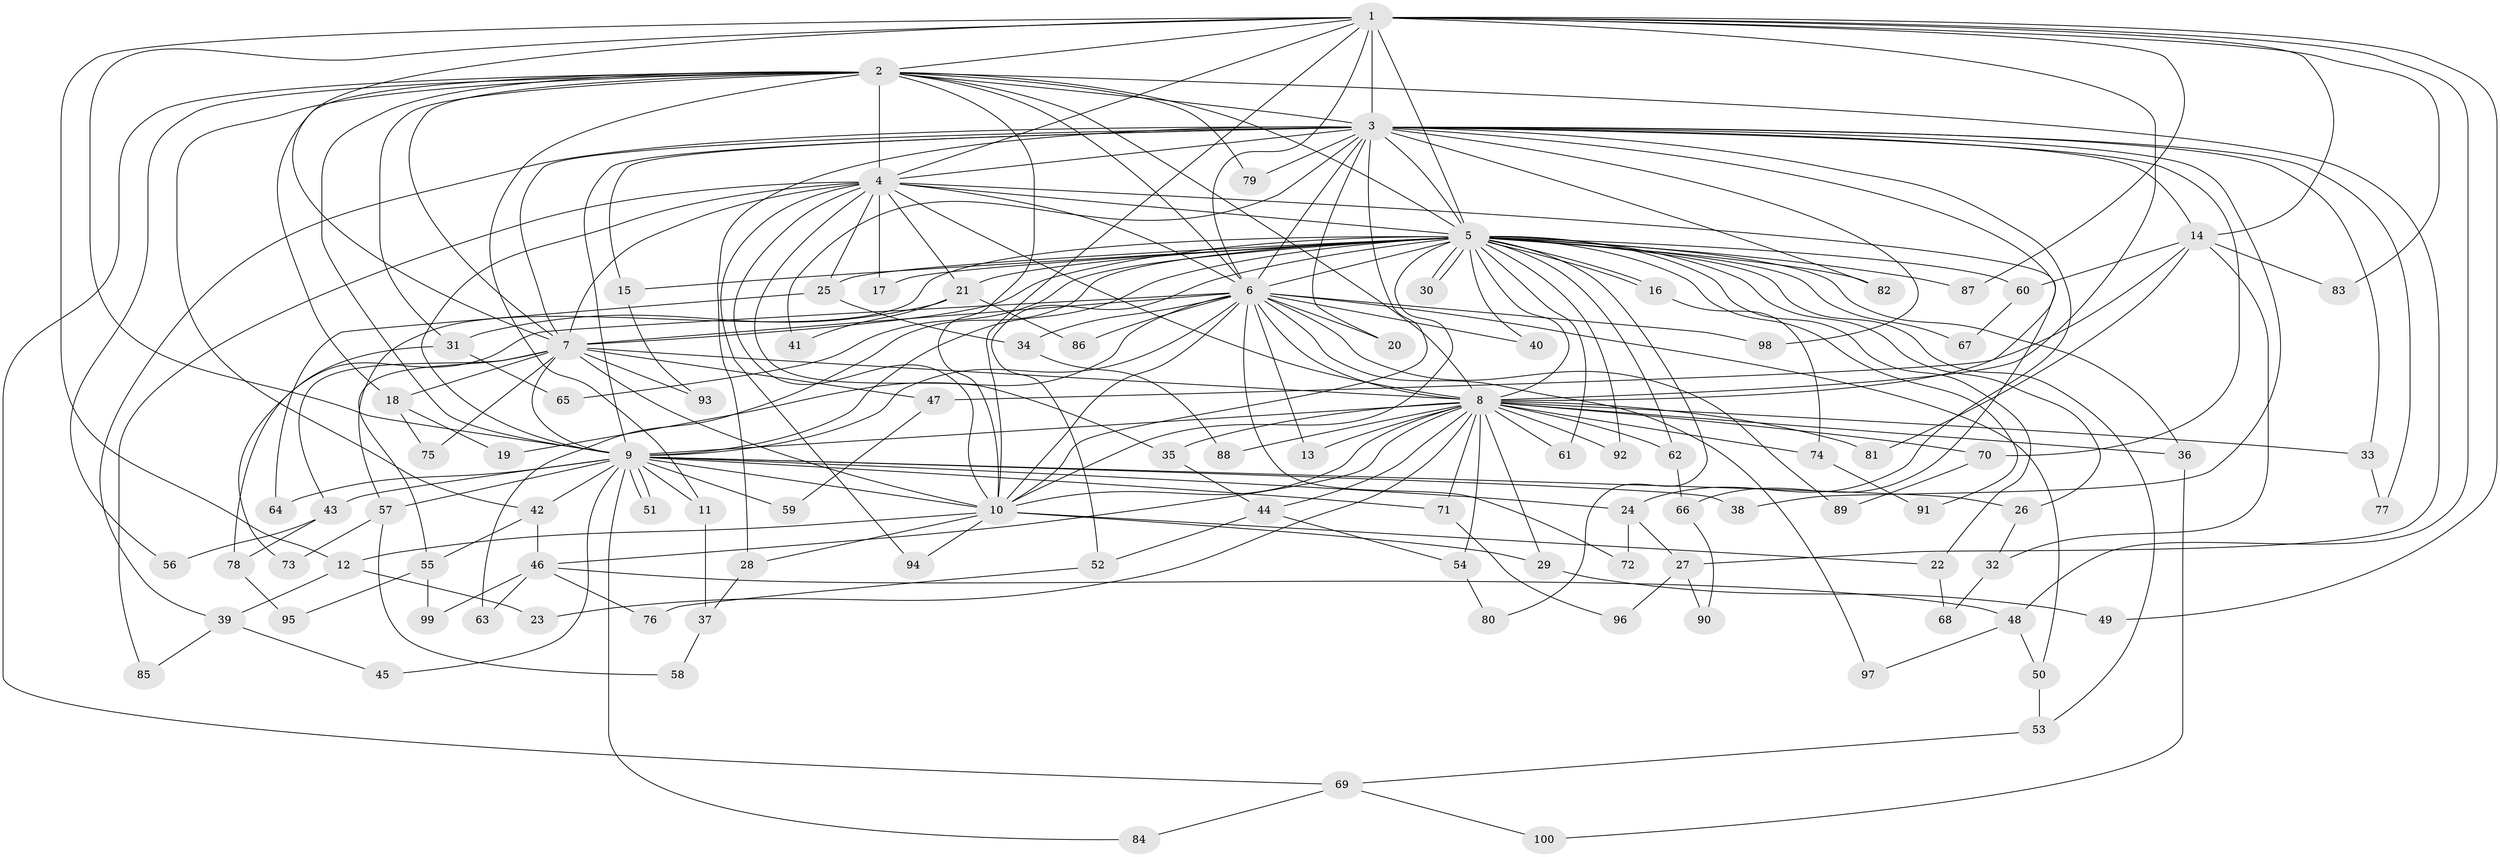 // Generated by graph-tools (version 1.1) at 2025/35/03/09/25 02:35:09]
// undirected, 100 vertices, 225 edges
graph export_dot {
graph [start="1"]
  node [color=gray90,style=filled];
  1;
  2;
  3;
  4;
  5;
  6;
  7;
  8;
  9;
  10;
  11;
  12;
  13;
  14;
  15;
  16;
  17;
  18;
  19;
  20;
  21;
  22;
  23;
  24;
  25;
  26;
  27;
  28;
  29;
  30;
  31;
  32;
  33;
  34;
  35;
  36;
  37;
  38;
  39;
  40;
  41;
  42;
  43;
  44;
  45;
  46;
  47;
  48;
  49;
  50;
  51;
  52;
  53;
  54;
  55;
  56;
  57;
  58;
  59;
  60;
  61;
  62;
  63;
  64;
  65;
  66;
  67;
  68;
  69;
  70;
  71;
  72;
  73;
  74;
  75;
  76;
  77;
  78;
  79;
  80;
  81;
  82;
  83;
  84;
  85;
  86;
  87;
  88;
  89;
  90;
  91;
  92;
  93;
  94;
  95;
  96;
  97;
  98;
  99;
  100;
  1 -- 2;
  1 -- 3;
  1 -- 4;
  1 -- 5;
  1 -- 6;
  1 -- 7;
  1 -- 8;
  1 -- 9;
  1 -- 10;
  1 -- 12;
  1 -- 14;
  1 -- 48;
  1 -- 49;
  1 -- 83;
  1 -- 87;
  2 -- 3;
  2 -- 4;
  2 -- 5;
  2 -- 6;
  2 -- 7;
  2 -- 8;
  2 -- 9;
  2 -- 10;
  2 -- 11;
  2 -- 18;
  2 -- 27;
  2 -- 31;
  2 -- 42;
  2 -- 56;
  2 -- 69;
  2 -- 79;
  3 -- 4;
  3 -- 5;
  3 -- 6;
  3 -- 7;
  3 -- 8;
  3 -- 9;
  3 -- 10;
  3 -- 14;
  3 -- 15;
  3 -- 20;
  3 -- 24;
  3 -- 28;
  3 -- 33;
  3 -- 38;
  3 -- 39;
  3 -- 41;
  3 -- 70;
  3 -- 77;
  3 -- 79;
  3 -- 82;
  3 -- 98;
  4 -- 5;
  4 -- 6;
  4 -- 7;
  4 -- 8;
  4 -- 9;
  4 -- 10;
  4 -- 17;
  4 -- 21;
  4 -- 25;
  4 -- 35;
  4 -- 66;
  4 -- 85;
  4 -- 94;
  5 -- 6;
  5 -- 7;
  5 -- 8;
  5 -- 9;
  5 -- 10;
  5 -- 15;
  5 -- 16;
  5 -- 16;
  5 -- 17;
  5 -- 21;
  5 -- 22;
  5 -- 25;
  5 -- 26;
  5 -- 30;
  5 -- 30;
  5 -- 36;
  5 -- 40;
  5 -- 52;
  5 -- 53;
  5 -- 57;
  5 -- 60;
  5 -- 61;
  5 -- 62;
  5 -- 63;
  5 -- 65;
  5 -- 67;
  5 -- 80;
  5 -- 82;
  5 -- 87;
  5 -- 91;
  5 -- 92;
  6 -- 7;
  6 -- 8;
  6 -- 9;
  6 -- 10;
  6 -- 13;
  6 -- 19;
  6 -- 20;
  6 -- 34;
  6 -- 40;
  6 -- 50;
  6 -- 72;
  6 -- 78;
  6 -- 86;
  6 -- 89;
  6 -- 97;
  6 -- 98;
  7 -- 8;
  7 -- 9;
  7 -- 10;
  7 -- 18;
  7 -- 43;
  7 -- 47;
  7 -- 55;
  7 -- 75;
  7 -- 93;
  8 -- 9;
  8 -- 10;
  8 -- 13;
  8 -- 23;
  8 -- 29;
  8 -- 33;
  8 -- 35;
  8 -- 36;
  8 -- 44;
  8 -- 46;
  8 -- 54;
  8 -- 61;
  8 -- 62;
  8 -- 70;
  8 -- 71;
  8 -- 74;
  8 -- 81;
  8 -- 88;
  8 -- 92;
  9 -- 10;
  9 -- 11;
  9 -- 24;
  9 -- 26;
  9 -- 38;
  9 -- 42;
  9 -- 43;
  9 -- 45;
  9 -- 51;
  9 -- 51;
  9 -- 57;
  9 -- 59;
  9 -- 64;
  9 -- 71;
  9 -- 84;
  10 -- 12;
  10 -- 22;
  10 -- 28;
  10 -- 29;
  10 -- 94;
  11 -- 37;
  12 -- 23;
  12 -- 39;
  14 -- 32;
  14 -- 47;
  14 -- 60;
  14 -- 81;
  14 -- 83;
  15 -- 93;
  16 -- 74;
  18 -- 19;
  18 -- 75;
  21 -- 31;
  21 -- 41;
  21 -- 86;
  22 -- 68;
  24 -- 27;
  24 -- 72;
  25 -- 34;
  25 -- 64;
  26 -- 32;
  27 -- 90;
  27 -- 96;
  28 -- 37;
  29 -- 49;
  31 -- 65;
  31 -- 73;
  32 -- 68;
  33 -- 77;
  34 -- 88;
  35 -- 44;
  36 -- 100;
  37 -- 58;
  39 -- 45;
  39 -- 85;
  42 -- 46;
  42 -- 55;
  43 -- 56;
  43 -- 78;
  44 -- 52;
  44 -- 54;
  46 -- 48;
  46 -- 63;
  46 -- 76;
  46 -- 99;
  47 -- 59;
  48 -- 50;
  48 -- 97;
  50 -- 53;
  52 -- 76;
  53 -- 69;
  54 -- 80;
  55 -- 95;
  55 -- 99;
  57 -- 58;
  57 -- 73;
  60 -- 67;
  62 -- 66;
  66 -- 90;
  69 -- 84;
  69 -- 100;
  70 -- 89;
  71 -- 96;
  74 -- 91;
  78 -- 95;
}
